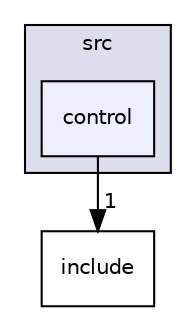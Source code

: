 digraph "/home/uos/test/skills/work-pro/alsa/src/alsa-lib-1.1.5/src/control" {
  compound=true
  node [ fontsize="10", fontname="Helvetica"];
  edge [ labelfontsize="10", labelfontname="Helvetica"];
  subgraph clusterdir_68267d1309a1af8e8297ef4c3efbcdba {
    graph [ bgcolor="#ddddee", pencolor="black", label="src" fontname="Helvetica", fontsize="10", URL="dir_68267d1309a1af8e8297ef4c3efbcdba.html"]
  dir_b81b067251166617f9d0a8c0cfc3a4a9 [shape=box, label="control", style="filled", fillcolor="#eeeeff", pencolor="black", URL="dir_b81b067251166617f9d0a8c0cfc3a4a9.html"];
  }
  dir_d44c64559bbebec7f509842c48db8b23 [shape=box label="include" URL="dir_d44c64559bbebec7f509842c48db8b23.html"];
  dir_b81b067251166617f9d0a8c0cfc3a4a9->dir_d44c64559bbebec7f509842c48db8b23 [headlabel="1", labeldistance=1.5 headhref="dir_000002_000000.html"];
}
